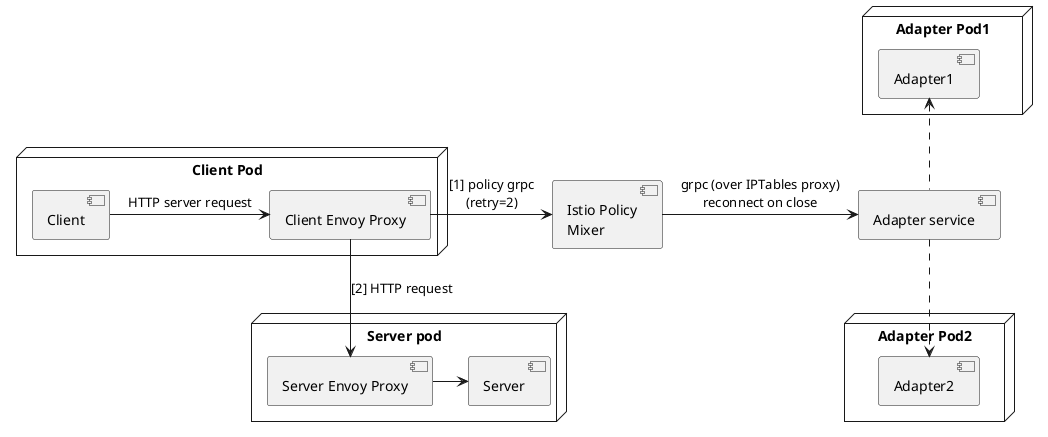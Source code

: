 @startuml

node "Client Pod" {
    [Client] as cc
    [Client Envoy Proxy] as ccep
}

[Istio Policy\nMixer] as ipm
[Adapter service] as cas

node "Adapter Pod1" {
    [Adapter1] as ca1
}

node "Adapter Pod2" {
    [Adapter2] as ca2
}

node "Server pod" {
    [Server Envoy Proxy] as sep
    [Server] as s
}

cc -> ccep: HTTP server request
ccep -> ipm : [1] policy grpc\n(retry=2)

ipm -> cas : grpc (over IPTables proxy)\nreconnect on close

cas .up-> ca1
cas .down.> ca2

ccep -down-> sep : [2] HTTP request
sep -> s

@enduml

